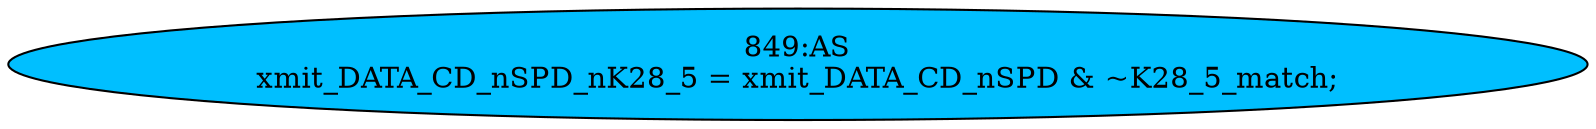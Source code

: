 strict digraph "" {
	node [label="\N"];
	"849:AS"	 [ast="<pyverilog.vparser.ast.Assign object at 0x7f702a66fd50>",
		def_var="['xmit_DATA_CD_nSPD_nK28_5']",
		fillcolor=deepskyblue,
		label="849:AS
xmit_DATA_CD_nSPD_nK28_5 = xmit_DATA_CD_nSPD & ~K28_5_match;",
		statements="[]",
		style=filled,
		typ=Assign,
		use_var="['xmit_DATA_CD_nSPD', 'K28_5_match']"];
}
